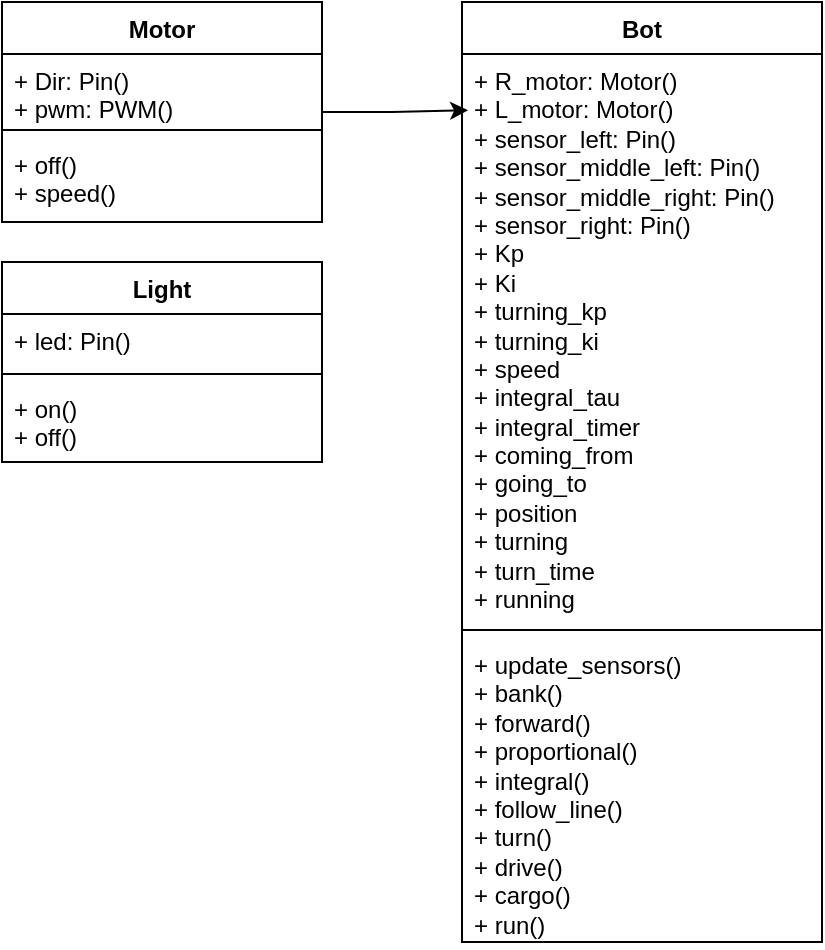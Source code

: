 <mxfile version="26.0.10">
  <diagram name="Page-1" id="tJWCXu88QPet8hox_Uob">
    <mxGraphModel dx="644" dy="773" grid="1" gridSize="10" guides="1" tooltips="1" connect="1" arrows="1" fold="1" page="1" pageScale="1" pageWidth="827" pageHeight="1169" math="0" shadow="0">
      <root>
        <mxCell id="0" />
        <mxCell id="1" parent="0" />
        <mxCell id="DBq83Y6QcNBVso6hk67D-1" value="Motor" style="swimlane;fontStyle=1;align=center;verticalAlign=top;childLayout=stackLayout;horizontal=1;startSize=26;horizontalStack=0;resizeParent=1;resizeParentMax=0;resizeLast=0;collapsible=1;marginBottom=0;whiteSpace=wrap;html=1;" vertex="1" parent="1">
          <mxGeometry x="130" y="20" width="160" height="110" as="geometry" />
        </mxCell>
        <mxCell id="DBq83Y6QcNBVso6hk67D-2" value="+ Dir: Pin()&lt;div&gt;+ pwm: PWM()&lt;/div&gt;" style="text;strokeColor=none;fillColor=none;align=left;verticalAlign=top;spacingLeft=4;spacingRight=4;overflow=hidden;rotatable=0;points=[[0,0.5],[1,0.5]];portConstraint=eastwest;whiteSpace=wrap;html=1;" vertex="1" parent="DBq83Y6QcNBVso6hk67D-1">
          <mxGeometry y="26" width="160" height="34" as="geometry" />
        </mxCell>
        <mxCell id="DBq83Y6QcNBVso6hk67D-3" value="" style="line;strokeWidth=1;fillColor=none;align=left;verticalAlign=middle;spacingTop=-1;spacingLeft=3;spacingRight=3;rotatable=0;labelPosition=right;points=[];portConstraint=eastwest;strokeColor=inherit;" vertex="1" parent="DBq83Y6QcNBVso6hk67D-1">
          <mxGeometry y="60" width="160" height="8" as="geometry" />
        </mxCell>
        <mxCell id="DBq83Y6QcNBVso6hk67D-4" value="+ off()&lt;div&gt;+ speed()&lt;/div&gt;" style="text;strokeColor=none;fillColor=none;align=left;verticalAlign=top;spacingLeft=4;spacingRight=4;overflow=hidden;rotatable=0;points=[[0,0.5],[1,0.5]];portConstraint=eastwest;whiteSpace=wrap;html=1;" vertex="1" parent="DBq83Y6QcNBVso6hk67D-1">
          <mxGeometry y="68" width="160" height="42" as="geometry" />
        </mxCell>
        <mxCell id="DBq83Y6QcNBVso6hk67D-5" value="Light" style="swimlane;fontStyle=1;align=center;verticalAlign=top;childLayout=stackLayout;horizontal=1;startSize=26;horizontalStack=0;resizeParent=1;resizeParentMax=0;resizeLast=0;collapsible=1;marginBottom=0;whiteSpace=wrap;html=1;" vertex="1" parent="1">
          <mxGeometry x="130" y="150" width="160" height="100" as="geometry" />
        </mxCell>
        <mxCell id="DBq83Y6QcNBVso6hk67D-6" value="+ led: Pin()" style="text;strokeColor=none;fillColor=none;align=left;verticalAlign=top;spacingLeft=4;spacingRight=4;overflow=hidden;rotatable=0;points=[[0,0.5],[1,0.5]];portConstraint=eastwest;whiteSpace=wrap;html=1;" vertex="1" parent="DBq83Y6QcNBVso6hk67D-5">
          <mxGeometry y="26" width="160" height="26" as="geometry" />
        </mxCell>
        <mxCell id="DBq83Y6QcNBVso6hk67D-7" value="" style="line;strokeWidth=1;fillColor=none;align=left;verticalAlign=middle;spacingTop=-1;spacingLeft=3;spacingRight=3;rotatable=0;labelPosition=right;points=[];portConstraint=eastwest;strokeColor=inherit;" vertex="1" parent="DBq83Y6QcNBVso6hk67D-5">
          <mxGeometry y="52" width="160" height="8" as="geometry" />
        </mxCell>
        <mxCell id="DBq83Y6QcNBVso6hk67D-8" value="+ on()&lt;div&gt;+ off()&lt;/div&gt;" style="text;strokeColor=none;fillColor=none;align=left;verticalAlign=top;spacingLeft=4;spacingRight=4;overflow=hidden;rotatable=0;points=[[0,0.5],[1,0.5]];portConstraint=eastwest;whiteSpace=wrap;html=1;" vertex="1" parent="DBq83Y6QcNBVso6hk67D-5">
          <mxGeometry y="60" width="160" height="40" as="geometry" />
        </mxCell>
        <mxCell id="DBq83Y6QcNBVso6hk67D-9" value="Bot" style="swimlane;fontStyle=1;align=center;verticalAlign=top;childLayout=stackLayout;horizontal=1;startSize=26;horizontalStack=0;resizeParent=1;resizeParentMax=0;resizeLast=0;collapsible=1;marginBottom=0;whiteSpace=wrap;html=1;" vertex="1" parent="1">
          <mxGeometry x="360" y="20" width="180" height="470" as="geometry" />
        </mxCell>
        <mxCell id="DBq83Y6QcNBVso6hk67D-10" value="+ R_motor: Motor()&lt;div&gt;+ L_motor: Motor()&lt;/div&gt;&lt;div&gt;+ sensor_left: Pin()&lt;/div&gt;&lt;div&gt;+ sensor_middle_left: Pin()&lt;/div&gt;&lt;div&gt;+ sensor_middle_right: Pin()&lt;/div&gt;&lt;div&gt;+ sensor_right: Pin()&lt;/div&gt;&lt;div&gt;+ Kp&lt;/div&gt;&lt;div&gt;+ Ki&lt;/div&gt;&lt;div&gt;+ turning_kp&lt;/div&gt;&lt;div&gt;+ turning_ki&lt;/div&gt;&lt;div&gt;+ speed&lt;/div&gt;&lt;div&gt;+ integral_tau&lt;/div&gt;&lt;div&gt;+ integral_timer&lt;/div&gt;&lt;div&gt;+ coming_from&lt;/div&gt;&lt;div&gt;+ going_to&lt;/div&gt;&lt;div&gt;+ position&lt;/div&gt;&lt;div&gt;+ turning&lt;/div&gt;&lt;div&gt;+ turn_time&lt;/div&gt;&lt;div&gt;+ running&lt;/div&gt;" style="text;strokeColor=none;fillColor=none;align=left;verticalAlign=top;spacingLeft=4;spacingRight=4;overflow=hidden;rotatable=0;points=[[0,0.5],[1,0.5]];portConstraint=eastwest;whiteSpace=wrap;html=1;" vertex="1" parent="DBq83Y6QcNBVso6hk67D-9">
          <mxGeometry y="26" width="180" height="284" as="geometry" />
        </mxCell>
        <mxCell id="DBq83Y6QcNBVso6hk67D-11" value="" style="line;strokeWidth=1;fillColor=none;align=left;verticalAlign=middle;spacingTop=-1;spacingLeft=3;spacingRight=3;rotatable=0;labelPosition=right;points=[];portConstraint=eastwest;strokeColor=inherit;" vertex="1" parent="DBq83Y6QcNBVso6hk67D-9">
          <mxGeometry y="310" width="180" height="8" as="geometry" />
        </mxCell>
        <mxCell id="DBq83Y6QcNBVso6hk67D-12" value="+ update_sensors()&lt;div&gt;+ bank()&lt;/div&gt;&lt;div&gt;+ forward()&amp;nbsp;&lt;/div&gt;&lt;div&gt;+ proportional()&lt;/div&gt;&lt;div&gt;+ integral()&lt;/div&gt;&lt;div&gt;+ follow_line()&lt;/div&gt;&lt;div&gt;+ turn()&lt;/div&gt;&lt;div&gt;+ drive()&lt;/div&gt;&lt;div&gt;+ cargo()&lt;/div&gt;&lt;div&gt;+ run()&lt;/div&gt;" style="text;strokeColor=none;fillColor=none;align=left;verticalAlign=top;spacingLeft=4;spacingRight=4;overflow=hidden;rotatable=0;points=[[0,0.5],[1,0.5]];portConstraint=eastwest;whiteSpace=wrap;html=1;" vertex="1" parent="DBq83Y6QcNBVso6hk67D-9">
          <mxGeometry y="318" width="180" height="152" as="geometry" />
        </mxCell>
        <mxCell id="DBq83Y6QcNBVso6hk67D-19" style="edgeStyle=orthogonalEdgeStyle;rounded=0;orthogonalLoop=1;jettySize=auto;html=1;entryX=0.017;entryY=0.099;entryDx=0;entryDy=0;entryPerimeter=0;" edge="1" parent="1" source="DBq83Y6QcNBVso6hk67D-1" target="DBq83Y6QcNBVso6hk67D-10">
          <mxGeometry relative="1" as="geometry" />
        </mxCell>
      </root>
    </mxGraphModel>
  </diagram>
</mxfile>
